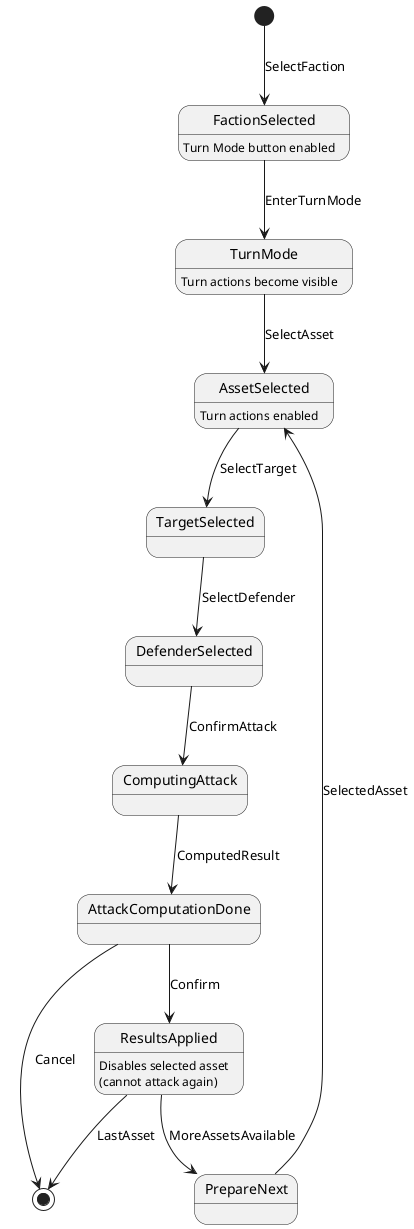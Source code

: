 @startuml Faction Turn Attacking States

state "TurnMode" as TM
state "FactionSelected" as FS
state "AssetSelected" as ASel

[*] --> FS : SelectFaction
FS : Turn Mode button enabled
FS --> TM : EnterTurnMode
TM : Turn actions become visible

TM --> ASel : SelectAsset
ASel : Turn actions enabled

state "TargetSelected" as TSel
state "DefenderSelected" as DSel
state "ComputingAttack" as AComp
state "AttackComputationDone" as ACDone
state "ResultsApplied" as RA
state "PrepareNext" as PN

ASel --> TSel : SelectTarget
TSel --> DSel : SelectDefender
DSel --> AComp : ConfirmAttack
AComp --> ACDone : ComputedResult
ACDone --> [*] : Cancel
ACDone --> RA : Confirm
RA --> [*] : LastAsset
RA : Disables selected asset
RA : (cannot attack again)
RA --> PN : MoreAssetsAvailable
PN --> ASel : SelectedAsset

@enduml
